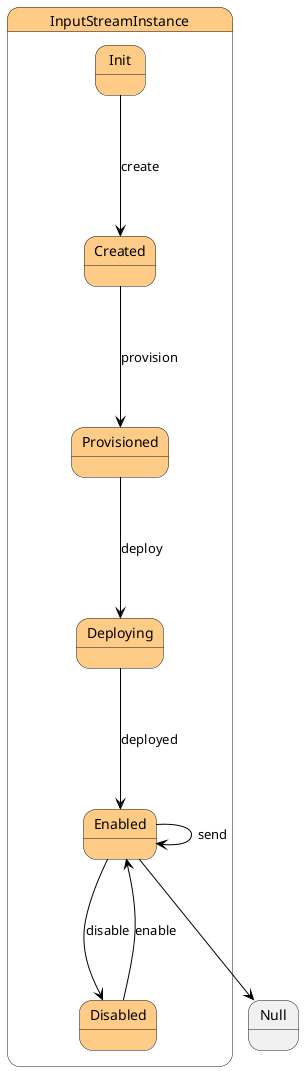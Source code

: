 @startuml



state InputStreamInstance #ffcc88 {

    state Init #ffcc88 {
    }

    state Created #ffcc88 {
    }

    state Provisioned #ffcc88 {
    }

    state Deploying #ffcc88 {
    }

    state Enabled #ffcc88 {
    }

    state Disabled #ffcc88 {
    }




Init -[#black]--> Created : create

Created -[#black]--> Provisioned : provision

Provisioned -[#black]--> Deploying : deploy

Deploying -[#black]--> Enabled : deployed

Enabled -[#black]--> Disabled : disable

Enabled -[#black]--> Enabled : send

Disabled -[#black]--> Enabled : enable

}


 Enabled -[#black]--> Null


@enduml
